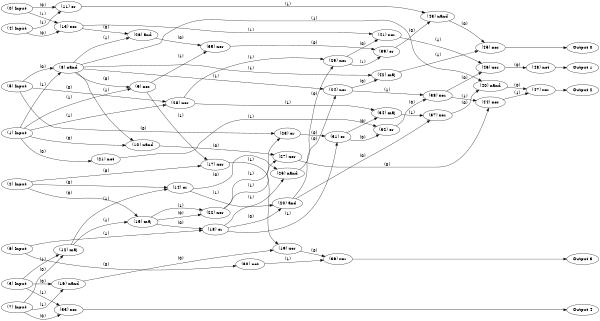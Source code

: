 digraph NeuralNetwork {
rankdir=LR;
size="4,3";
center = true;
node0 [label="(0) Input", color=black, labelfontcolor=black, fontcolor=black];
node1 [label="(1) Input", color=black, labelfontcolor=black, fontcolor=black];
node2 [label="(2) Input", color=black, labelfontcolor=black, fontcolor=black];
node3 [label="(3) Input", color=black, labelfontcolor=black, fontcolor=black];
node4 [label="(4) Input", color=black, labelfontcolor=black, fontcolor=black];
node5 [label="(5) Input", color=black, labelfontcolor=black, fontcolor=black];
node6 [label="(6) Input", color=black, labelfontcolor=black, fontcolor=black];
node7 [label="(7) Input", color=black, labelfontcolor=black, fontcolor=black];
node8 [label="(8) nand", color=black, labelfontcolor=black, fontcolor=black];
node5 -> node8 [label=" (0)", labelfontcolor=black, fontcolor=black, bold=true, color=black];
node1 -> node8 [label=" (1)", labelfontcolor=black, fontcolor=black, bold=true, color=black];
node9 [label="(9) nor", color=black, labelfontcolor=black, fontcolor=black];
node8 -> node9 [label=" (0)", labelfontcolor=black, fontcolor=black, bold=true, color=black];
node1 -> node9 [label=" (1)", labelfontcolor=black, fontcolor=black, bold=true, color=black];
node10 [label="(10) nand", color=black, labelfontcolor=black, fontcolor=black];
node1 -> node10 [label=" (0)", labelfontcolor=black, fontcolor=black, bold=true, color=black];
node8 -> node10 [label=" (1)", labelfontcolor=black, fontcolor=black, bold=true, color=black];
node11 [label="(11) or", color=black, labelfontcolor=black, fontcolor=black];
node0 -> node11 [label=" (0)", labelfontcolor=black, fontcolor=black, bold=true, color=black];
node4 -> node11 [label=" (1)", labelfontcolor=black, fontcolor=black, bold=true, color=black];
node12 [label="(12) maj", color=black, labelfontcolor=black, fontcolor=black];
node7 -> node12 [label=" (0)", labelfontcolor=black, fontcolor=black, bold=true, color=black];
node3 -> node12 [label=" (1)", labelfontcolor=black, fontcolor=black, bold=true, color=black];
node13 [label="(13) xor", color=black, labelfontcolor=black, fontcolor=black];
node4 -> node13 [label=" (0)", labelfontcolor=black, fontcolor=black, bold=true, color=black];
node0 -> node13 [label=" (1)", labelfontcolor=black, fontcolor=black, bold=true, color=black];
node14 [label="(14) or", color=black, labelfontcolor=black, fontcolor=black];
node2 -> node14 [label=" (0)", labelfontcolor=black, fontcolor=black, bold=true, color=black];
node12 -> node14 [label=" (1)", labelfontcolor=black, fontcolor=black, bold=true, color=black];
node15 [label="(15) maj", color=black, labelfontcolor=black, fontcolor=black];
node2 -> node15 [label=" (0)", labelfontcolor=black, fontcolor=black, bold=true, color=black];
node12 -> node15 [label=" (1)", labelfontcolor=black, fontcolor=black, bold=true, color=black];
node16 [label="(16) nand", color=black, labelfontcolor=black, fontcolor=black];
node3 -> node16 [label=" (0)", labelfontcolor=black, fontcolor=black, bold=true, color=black];
node7 -> node16 [label=" (1)", labelfontcolor=black, fontcolor=black, bold=true, color=black];
node17 [label="(17) xor", color=black, labelfontcolor=black, fontcolor=black];
node2 -> node17 [label=" (0)", labelfontcolor=black, fontcolor=black, bold=true, color=black];
node9 -> node17 [label=" (1)", labelfontcolor=black, fontcolor=black, bold=true, color=black];
node18 [label="(18) or", color=black, labelfontcolor=black, fontcolor=black];
node15 -> node18 [label=" (0)", labelfontcolor=black, fontcolor=black, bold=true, color=black];
node6 -> node18 [label=" (1)", labelfontcolor=black, fontcolor=black, bold=true, color=black];
node19 [label="(19) xor", color=black, labelfontcolor=black, fontcolor=black];
node16 -> node19 [label=" (0)", labelfontcolor=black, fontcolor=black, bold=true, color=black];
node17 -> node19 [label=" (1)", labelfontcolor=black, fontcolor=black, bold=true, color=black];
node20 [label="(20) and", color=black, labelfontcolor=black, fontcolor=black];
node18 -> node20 [label=" (0)", labelfontcolor=black, fontcolor=black, bold=true, color=black];
node14 -> node20 [label=" (1)", labelfontcolor=black, fontcolor=black, bold=true, color=black];
node21 [label="(21) not", color=black, labelfontcolor=black, fontcolor=black];
node1 -> node21 [label=" (0)", labelfontcolor=black, fontcolor=black, bold=true, color=black];
node22 [label="(22) nor", color=black, labelfontcolor=black, fontcolor=black];
node15 -> node22 [label=" (0)", labelfontcolor=black, fontcolor=black, bold=true, color=black];
node15 -> node22 [label=" (1)", labelfontcolor=black, fontcolor=black, bold=true, color=black];
node23 [label="(23) or", color=black, labelfontcolor=black, fontcolor=black];
node5 -> node23 [label=" (0)", labelfontcolor=black, fontcolor=black, bold=true, color=black];
node22 -> node23 [label=" (1)", labelfontcolor=black, fontcolor=black, bold=true, color=black];
node24 [label="(24) nor", color=black, labelfontcolor=black, fontcolor=black];
node20 -> node24 [label=" (0)", labelfontcolor=black, fontcolor=black, bold=true, color=black];
node8 -> node24 [label=" (1)", labelfontcolor=black, fontcolor=black, bold=true, color=black];
node25 [label="(25) nand", color=black, labelfontcolor=black, fontcolor=black];
node14 -> node25 [label=" (0)", labelfontcolor=black, fontcolor=black, bold=true, color=black];
node18 -> node25 [label=" (1)", labelfontcolor=black, fontcolor=black, bold=true, color=black];
node26 [label="(26) and", color=black, labelfontcolor=black, fontcolor=black];
node13 -> node26 [label=" (0)", labelfontcolor=black, fontcolor=black, bold=true, color=black];
node8 -> node26 [label=" (1)", labelfontcolor=black, fontcolor=black, bold=true, color=black];
node27 [label="(27) xor", color=black, labelfontcolor=black, fontcolor=black];
node10 -> node27 [label=" (0)", labelfontcolor=black, fontcolor=black, bold=true, color=black];
node22 -> node27 [label=" (1)", labelfontcolor=black, fontcolor=black, bold=true, color=black];
node28 [label="(28) nor", color=black, labelfontcolor=black, fontcolor=black];
node5 -> node28 [label=" (0)", labelfontcolor=black, fontcolor=black, bold=true, color=black];
node1 -> node28 [label=" (1)", labelfontcolor=black, fontcolor=black, bold=true, color=black];
node29 [label="(29) nor", color=black, labelfontcolor=black, fontcolor=black];
node25 -> node29 [label=" (0)", labelfontcolor=black, fontcolor=black, bold=true, color=black];
node28 -> node29 [label=" (1)", labelfontcolor=black, fontcolor=black, bold=true, color=black];
node30 [label="(30) not", color=black, labelfontcolor=black, fontcolor=black];
node6 -> node30 [label=" (0)", labelfontcolor=black, fontcolor=black, bold=true, color=black];
node31 [label="(31) or", color=black, labelfontcolor=black, fontcolor=black];
node23 -> node31 [label=" (0)", labelfontcolor=black, fontcolor=black, bold=true, color=black];
node18 -> node31 [label=" (1)", labelfontcolor=black, fontcolor=black, bold=true, color=black];
node32 [label="(32) or", color=black, labelfontcolor=black, fontcolor=black];
node31 -> node32 [label=" (0)", labelfontcolor=black, fontcolor=black, bold=true, color=black];
node21 -> node32 [label=" (1)", labelfontcolor=black, fontcolor=black, bold=true, color=black];
node33 [label="(33) xor", color=black, labelfontcolor=black, fontcolor=black];
node7 -> node33 [label=" (0)", labelfontcolor=black, fontcolor=black, bold=true, color=black];
node3 -> node33 [label=" (1)", labelfontcolor=black, fontcolor=black, bold=true, color=black];
node34 [label="(34) maj", color=black, labelfontcolor=black, fontcolor=black];
node31 -> node34 [label=" (0)", labelfontcolor=black, fontcolor=black, bold=true, color=black];
node28 -> node34 [label=" (1)", labelfontcolor=black, fontcolor=black, bold=true, color=black];
node35 [label="(35) nor", color=black, labelfontcolor=black, fontcolor=black];
node26 -> node35 [label=" (0)", labelfontcolor=black, fontcolor=black, bold=true, color=black];
node9 -> node35 [label=" (1)", labelfontcolor=black, fontcolor=black, bold=true, color=black];
node36 [label="(36) xor", color=black, labelfontcolor=black, fontcolor=black];
node19 -> node36 [label=" (0)", labelfontcolor=black, fontcolor=black, bold=true, color=black];
node30 -> node36 [label=" (1)", labelfontcolor=black, fontcolor=black, bold=true, color=black];
node37 [label="(37) xor", color=black, labelfontcolor=black, fontcolor=black];
node20 -> node37 [label=" (0)", labelfontcolor=black, fontcolor=black, bold=true, color=black];
node34 -> node37 [label=" (1)", labelfontcolor=black, fontcolor=black, bold=true, color=black];
node38 [label="(38) xor", color=black, labelfontcolor=black, fontcolor=black];
node32 -> node38 [label=" (0)", labelfontcolor=black, fontcolor=black, bold=true, color=black];
node24 -> node38 [label=" (1)", labelfontcolor=black, fontcolor=black, bold=true, color=black];
node39 [label="(39) or", color=black, labelfontcolor=black, fontcolor=black];
node35 -> node39 [label=" (0)", labelfontcolor=black, fontcolor=black, bold=true, color=black];
node29 -> node39 [label=" (1)", labelfontcolor=black, fontcolor=black, bold=true, color=black];
node40 [label="(40) nand", color=black, labelfontcolor=black, fontcolor=black];
node37 -> node40 [label=" (0)", labelfontcolor=black, fontcolor=black, bold=true, color=black];
node8 -> node40 [label=" (1)", labelfontcolor=black, fontcolor=black, bold=true, color=black];
node41 [label="(41) xor", color=black, labelfontcolor=black, fontcolor=black];
node29 -> node41 [label=" (0)", labelfontcolor=black, fontcolor=black, bold=true, color=black];
node13 -> node41 [label=" (1)", labelfontcolor=black, fontcolor=black, bold=true, color=black];
node42 [label="(42) maj", color=black, labelfontcolor=black, fontcolor=black];
node24 -> node42 [label=" (0)", labelfontcolor=black, fontcolor=black, bold=true, color=black];
node8 -> node42 [label=" (1)", labelfontcolor=black, fontcolor=black, bold=true, color=black];
node43 [label="(43) nand", color=black, labelfontcolor=black, fontcolor=black];
node39 -> node43 [label=" (0)", labelfontcolor=black, fontcolor=black, bold=true, color=black];
node11 -> node43 [label=" (1)", labelfontcolor=black, fontcolor=black, bold=true, color=black];
node44 [label="(44) nor", color=black, labelfontcolor=black, fontcolor=black];
node27 -> node44 [label=" (0)", labelfontcolor=black, fontcolor=black, bold=true, color=black];
node38 -> node44 [label=" (1)", labelfontcolor=black, fontcolor=black, bold=true, color=black];
node45 [label="(45) nor", color=black, labelfontcolor=black, fontcolor=black];
node43 -> node45 [label=" (0)", labelfontcolor=black, fontcolor=black, bold=true, color=black];
node42 -> node45 [label=" (1)", labelfontcolor=black, fontcolor=black, bold=true, color=black];
node46 [label="(46) xor", color=black, labelfontcolor=black, fontcolor=black];
node38 -> node46 [label=" (0)", labelfontcolor=black, fontcolor=black, bold=true, color=black];
node41 -> node46 [label=" (1)", labelfontcolor=black, fontcolor=black, bold=true, color=black];
node47 [label="(47) xor", color=black, labelfontcolor=black, fontcolor=black];
node40 -> node47 [label=" (0)", labelfontcolor=black, fontcolor=black, bold=true, color=black];
node44 -> node47 [label=" (1)", labelfontcolor=black, fontcolor=black, bold=true, color=black];
node48 [label="(48) not", color=black, labelfontcolor=black, fontcolor=black];
node46 -> node48 [label=" (0)", labelfontcolor=black, fontcolor=black, bold=true, color=black];
node49 [label="Output 0", color=black, labelfontcolor=black, fontcolor=black];
node45 -> node49 [labelfontcolor=black, fontcolor=black, bold=true, color=black];
node50 [label="Output 1", color=black, labelfontcolor=black, fontcolor=black];
node48 -> node50 [labelfontcolor=black, fontcolor=black, bold=true, color=black];
node51 [label="Output 2", color=black, labelfontcolor=black, fontcolor=black];
node47 -> node51 [labelfontcolor=black, fontcolor=black, bold=true, color=black];
node52 [label="Output 3", color=black, labelfontcolor=black, fontcolor=black];
node36 -> node52 [labelfontcolor=black, fontcolor=black, bold=true, color=black];
node53 [label="Output 4", color=black, labelfontcolor=black, fontcolor=black];
node33 -> node53 [labelfontcolor=black, fontcolor=black, bold=true, color=black];
{ rank = source; "node0"; "node1"; "node2"; "node3"; "node4"; "node5"; "node6"; "node7"; }
{ rank = max;"node49";"node50";"node51";"node52";"node53"; }
}